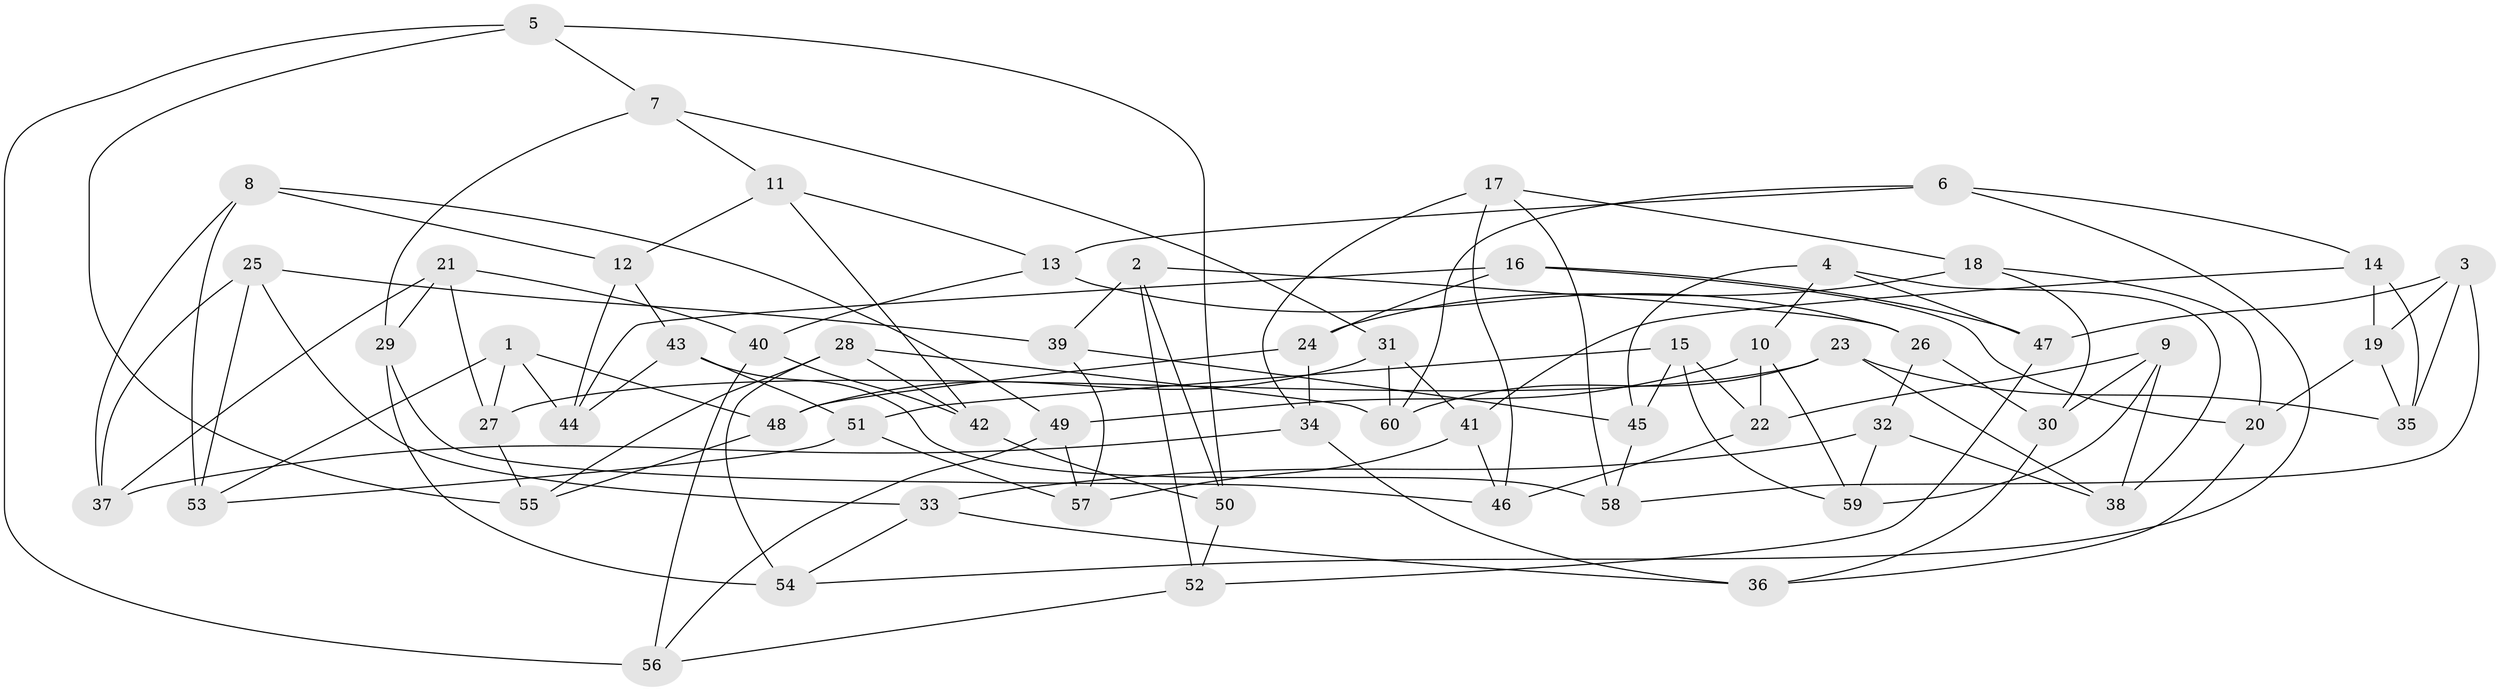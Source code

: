 // coarse degree distribution, {3: 0.16666666666666666, 4: 0.43333333333333335, 5: 0.16666666666666666, 7: 0.1, 2: 0.06666666666666667, 6: 0.03333333333333333, 9: 0.03333333333333333}
// Generated by graph-tools (version 1.1) at 2025/01/03/04/25 22:01:20]
// undirected, 60 vertices, 120 edges
graph export_dot {
graph [start="1"]
  node [color=gray90,style=filled];
  1;
  2;
  3;
  4;
  5;
  6;
  7;
  8;
  9;
  10;
  11;
  12;
  13;
  14;
  15;
  16;
  17;
  18;
  19;
  20;
  21;
  22;
  23;
  24;
  25;
  26;
  27;
  28;
  29;
  30;
  31;
  32;
  33;
  34;
  35;
  36;
  37;
  38;
  39;
  40;
  41;
  42;
  43;
  44;
  45;
  46;
  47;
  48;
  49;
  50;
  51;
  52;
  53;
  54;
  55;
  56;
  57;
  58;
  59;
  60;
  1 -- 44;
  1 -- 53;
  1 -- 27;
  1 -- 48;
  2 -- 50;
  2 -- 26;
  2 -- 39;
  2 -- 52;
  3 -- 19;
  3 -- 47;
  3 -- 35;
  3 -- 58;
  4 -- 47;
  4 -- 10;
  4 -- 38;
  4 -- 45;
  5 -- 56;
  5 -- 7;
  5 -- 50;
  5 -- 55;
  6 -- 54;
  6 -- 14;
  6 -- 13;
  6 -- 60;
  7 -- 29;
  7 -- 11;
  7 -- 31;
  8 -- 37;
  8 -- 53;
  8 -- 49;
  8 -- 12;
  9 -- 38;
  9 -- 30;
  9 -- 22;
  9 -- 59;
  10 -- 22;
  10 -- 49;
  10 -- 59;
  11 -- 42;
  11 -- 13;
  11 -- 12;
  12 -- 44;
  12 -- 43;
  13 -- 40;
  13 -- 26;
  14 -- 41;
  14 -- 19;
  14 -- 35;
  15 -- 22;
  15 -- 51;
  15 -- 45;
  15 -- 59;
  16 -- 20;
  16 -- 24;
  16 -- 47;
  16 -- 44;
  17 -- 58;
  17 -- 34;
  17 -- 18;
  17 -- 46;
  18 -- 20;
  18 -- 24;
  18 -- 30;
  19 -- 20;
  19 -- 35;
  20 -- 36;
  21 -- 29;
  21 -- 37;
  21 -- 40;
  21 -- 27;
  22 -- 46;
  23 -- 35;
  23 -- 38;
  23 -- 60;
  23 -- 27;
  24 -- 48;
  24 -- 34;
  25 -- 37;
  25 -- 33;
  25 -- 53;
  25 -- 39;
  26 -- 32;
  26 -- 30;
  27 -- 55;
  28 -- 54;
  28 -- 42;
  28 -- 55;
  28 -- 60;
  29 -- 46;
  29 -- 54;
  30 -- 36;
  31 -- 60;
  31 -- 48;
  31 -- 41;
  32 -- 59;
  32 -- 33;
  32 -- 38;
  33 -- 54;
  33 -- 36;
  34 -- 37;
  34 -- 36;
  39 -- 45;
  39 -- 57;
  40 -- 56;
  40 -- 42;
  41 -- 57;
  41 -- 46;
  42 -- 50;
  43 -- 44;
  43 -- 58;
  43 -- 51;
  45 -- 58;
  47 -- 52;
  48 -- 55;
  49 -- 56;
  49 -- 57;
  50 -- 52;
  51 -- 57;
  51 -- 53;
  52 -- 56;
}
